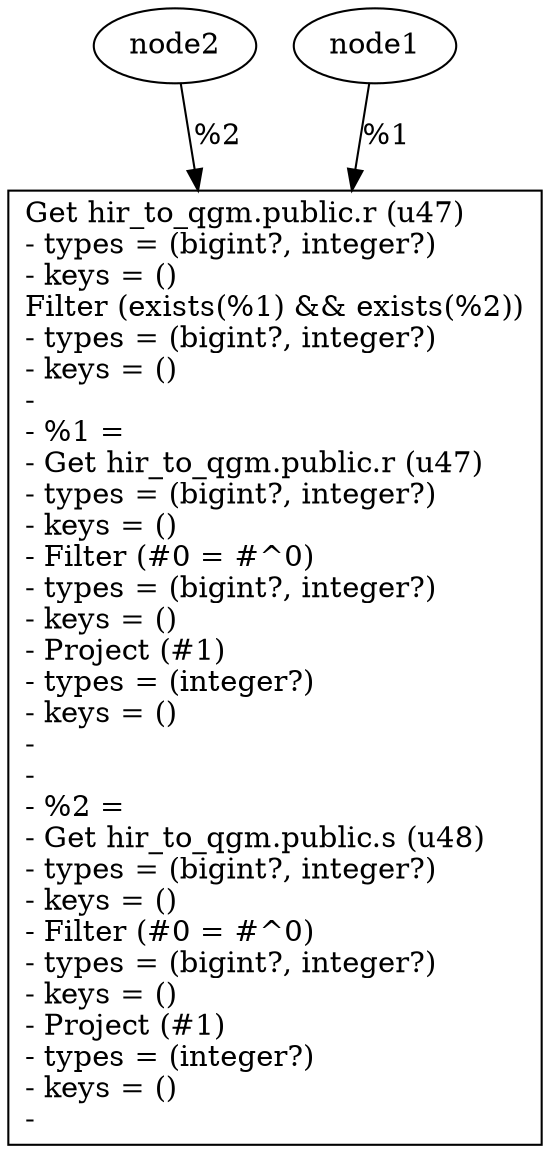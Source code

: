 digraph G {
    node0 [shape = record, label="Get hir_to_qgm.public.r (u47)\l- types = (bigint?, integer?)\l- keys = ()\lFilter (exists(%1) && exists(%2))\l- types = (bigint?, integer?)\l- keys = ()\l-\l- %1 =\l- Get hir_to_qgm.public.r (u47)\l- types = (bigint?, integer?)\l- keys = ()\l- Filter (#0 = #^0)\l- types = (bigint?, integer?)\l- keys = ()\l- Project (#1)\l- types = (integer?)\l- keys = ()\l-\l-\l- %2 =\l- Get hir_to_qgm.public.s (u48)\l- types = (bigint?, integer?)\l- keys = ()\l- Filter (#0 = #^0)\l- types = (bigint?, integer?)\l- keys = ()\l- Project (#1)\l- types = (integer?)\l- keys = ()\l-\l"]
    node2 -> node0 [label = "%2\l"]
    node1 -> node0 [label = "%1\l"]
}
